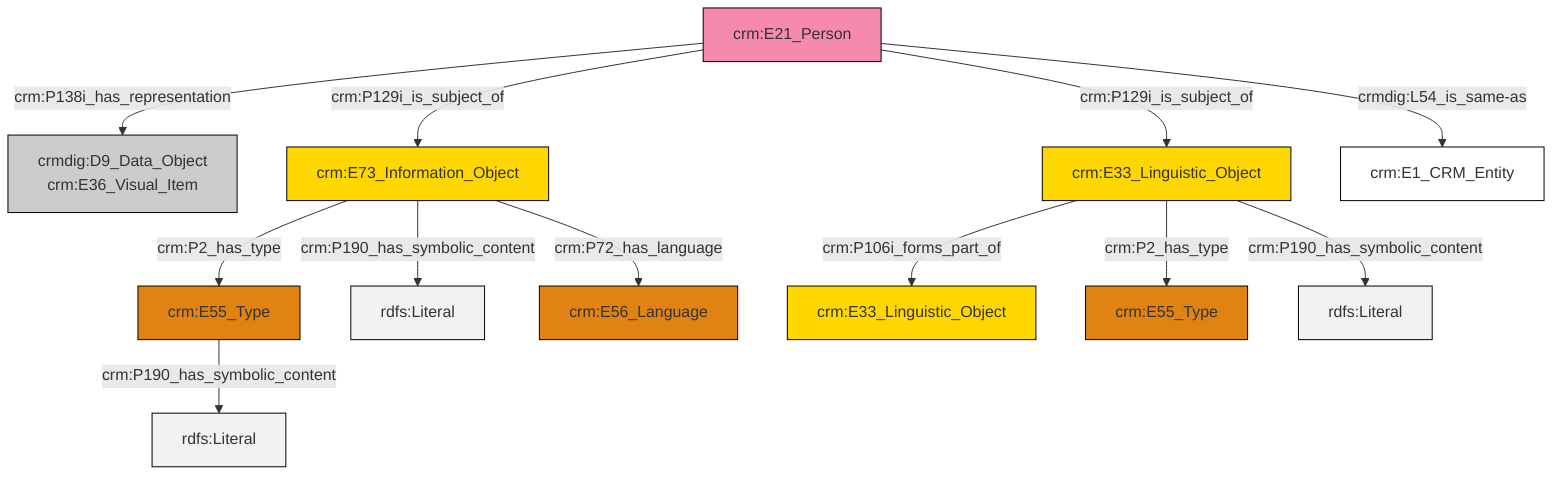 graph TD
classDef Literal fill:#f2f2f2,stroke:#000000;
classDef CRM_Entity fill:#FFFFFF,stroke:#000000;
classDef Temporal_Entity fill:#00C9E6, stroke:#000000;
classDef Type fill:#E18312, stroke:#000000;
classDef Time-Span fill:#2C9C91, stroke:#000000;
classDef Appellation fill:#FFEB7F, stroke:#000000;
classDef Place fill:#008836, stroke:#000000;
classDef Persistent_Item fill:#B266B2, stroke:#000000;
classDef Conceptual_Object fill:#FFD700, stroke:#000000;
classDef Physical_Thing fill:#D2B48C, stroke:#000000;
classDef Actor fill:#f58aad, stroke:#000000;
classDef PC_Classes fill:#4ce600, stroke:#000000;
classDef Multi fill:#cccccc,stroke:#000000;

2["crm:E33_Linguistic_Object"]:::Conceptual_Object -->|crm:P106i_forms_part_of| 3["crm:E33_Linguistic_Object"]:::Conceptual_Object
2["crm:E33_Linguistic_Object"]:::Conceptual_Object -->|crm:P2_has_type| 5["crm:E55_Type"]:::Type
9["crm:E73_Information_Object"]:::Conceptual_Object -->|crm:P2_has_type| 10["crm:E55_Type"]:::Type
10["crm:E55_Type"]:::Type -->|crm:P190_has_symbolic_content| 13[rdfs:Literal]:::Literal
2["crm:E33_Linguistic_Object"]:::Conceptual_Object -->|crm:P190_has_symbolic_content| 15[rdfs:Literal]:::Literal
0["crm:E21_Person"]:::Actor -->|crm:P138i_has_representation| 17["crmdig:D9_Data_Object<br>crm:E36_Visual_Item"]:::Multi
0["crm:E21_Person"]:::Actor -->|crm:P129i_is_subject_of| 9["crm:E73_Information_Object"]:::Conceptual_Object
9["crm:E73_Information_Object"]:::Conceptual_Object -->|crm:P190_has_symbolic_content| 19[rdfs:Literal]:::Literal
0["crm:E21_Person"]:::Actor -->|crm:P129i_is_subject_of| 2["crm:E33_Linguistic_Object"]:::Conceptual_Object
9["crm:E73_Information_Object"]:::Conceptual_Object -->|crm:P72_has_language| 7["crm:E56_Language"]:::Type
0["crm:E21_Person"]:::Actor -->|crmdig:L54_is_same-as| 11["crm:E1_CRM_Entity"]:::CRM_Entity